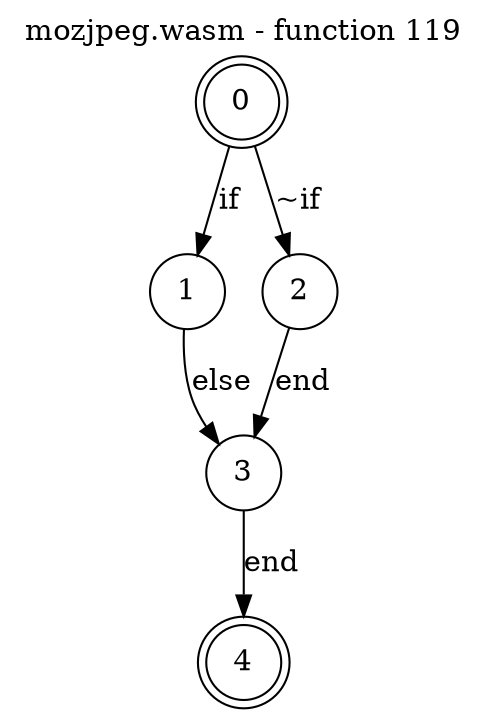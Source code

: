digraph finite_state_machine {
    label = "mozjpeg.wasm - function 119"
    labelloc =  t
    labelfontsize = 16
    labelfontcolor = black
    labelfontname = "Helvetica"
    node [shape = doublecircle]; 0 4;
    node [shape = circle];
    0 -> 1[label="if"];
    0 -> 2[label="~if"];
    1 -> 3[label="else"];
    2 -> 3[label="end"];
    3 -> 4[label="end"];
}
